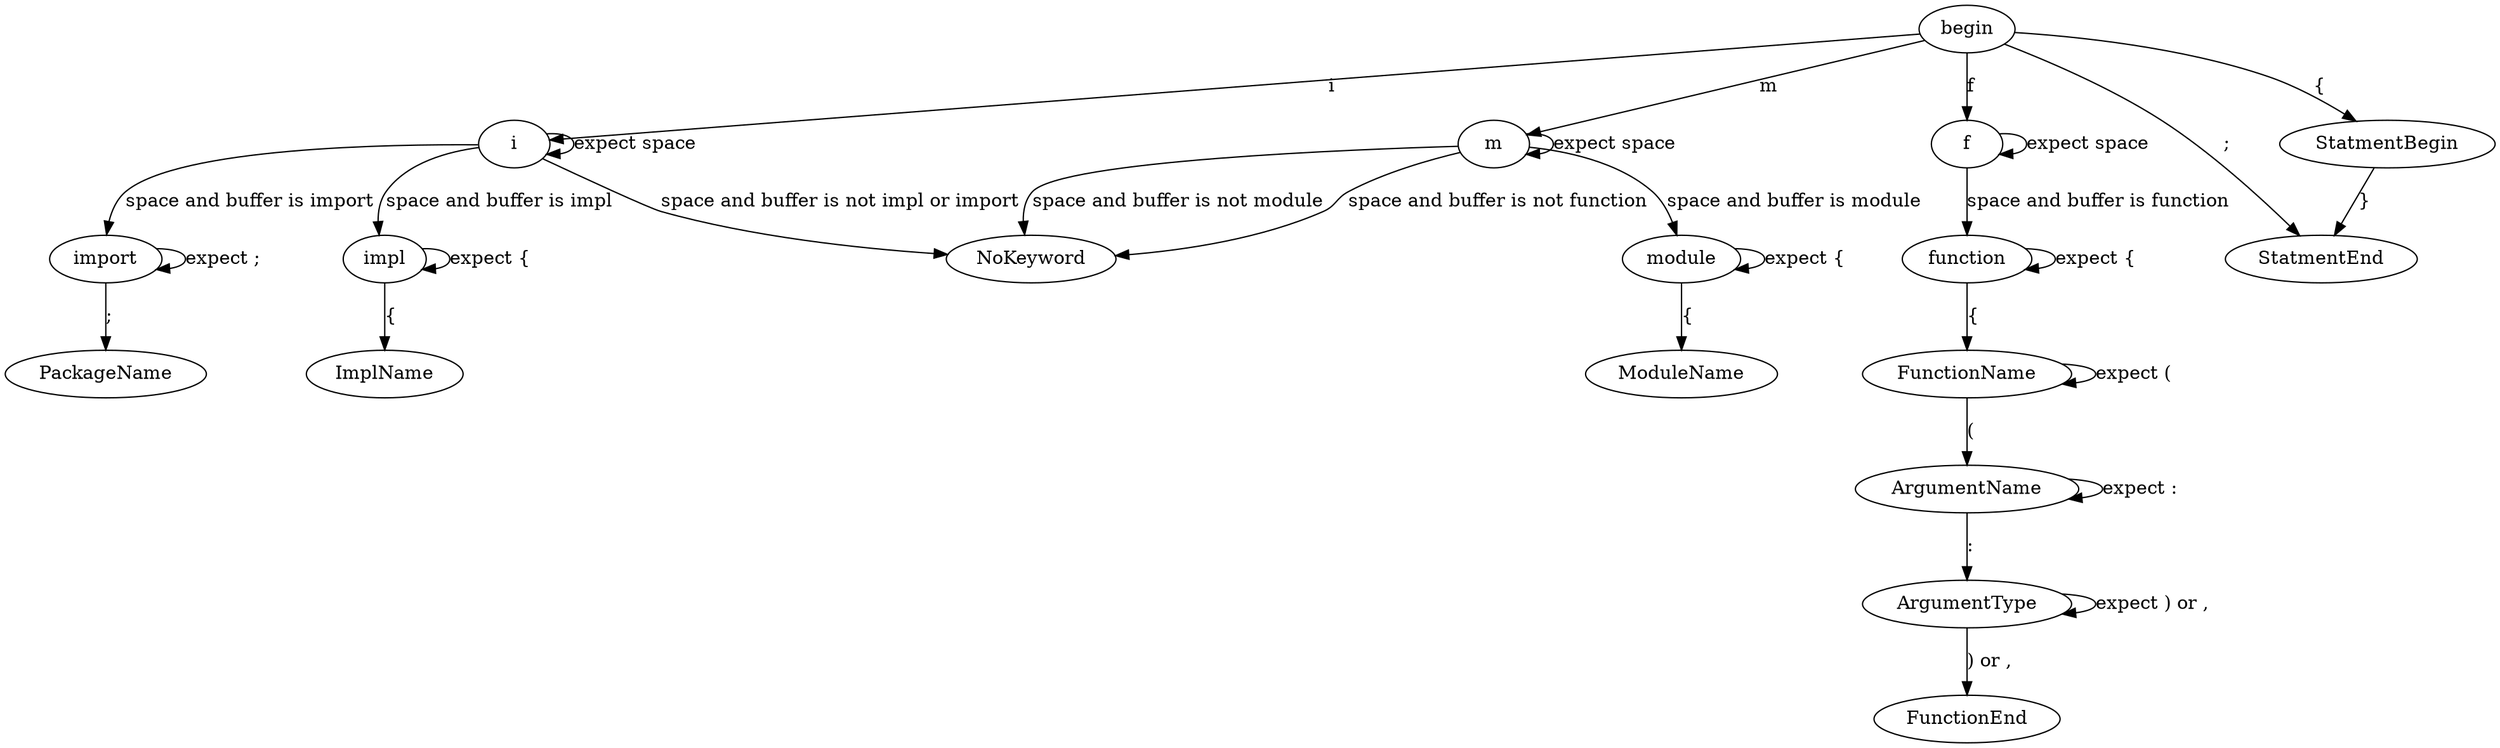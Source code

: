 digraph {
    begin -> i[label = "i"];
    i -> i[label = "expect space"];
    i -> import[label = "space and buffer is import"];
    i -> impl[label = "space and buffer is impl"];
    
    i -> NoKeyword[label = "space and buffer is not impl or import"];
    
    begin -> m[label = "m"];
    m -> m[label = "expect space"];
    m -> module[label = "space and buffer is module"];
    m -> NoKeyword[label = "space and buffer is not module"];
    
    begin -> f[label = "f"];
    f -> f[label = "expect space"];
    f -> function[label = "space and buffer is function"];
    m -> NoKeyword[label = "space and buffer is not function"];
    
    begin -> StatmentEnd[label = ";"];
    begin -> StatmentBegin[label = "{"];
    StatmentBegin -> StatmentEnd [label = "}"];
    
    import -> import[label = "expect ;"];
    import -> PackageName[label = ";"];
    
    module -> module[label = "expect {"];
    module -> ModuleName[label = "{"];
    
    function -> function[label = "expect {"];
    function -> FunctionName[label = "{"];
    FunctionName -> FunctionName[label = "expect ("];
    FunctionName -> ArgumentName[label = "("];
    ArgumentName -> ArgumentName[label = "expect :"];
    ArgumentName -> ArgumentType[label = ":"];
    ArgumentType -> ArgumentType[label = "expect ) or ,"];
    ArgumentType -> FunctionEnd[label = ") or ,"];
    
    
    impl -> impl[label = "expect {"];
    impl -> ImplName[label = "{"];
    
    
    
}